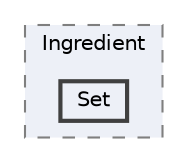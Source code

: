 digraph "003_Item/Item/EdibleItem/Ingredient/Set"
{
 // LATEX_PDF_SIZE
  bgcolor="transparent";
  edge [fontname=Helvetica,fontsize=10,labelfontname=Helvetica,labelfontsize=10];
  node [fontname=Helvetica,fontsize=10,shape=box,height=0.2,width=0.4];
  compound=true
  subgraph clusterdir_c042e4dd4c7510622337d1781734851a {
    graph [ bgcolor="#edf0f7", pencolor="grey50", label="Ingredient", fontname=Helvetica,fontsize=10 style="filled,dashed", URL="dir_c042e4dd4c7510622337d1781734851a.html",tooltip=""]
  dir_c1a14a17c1485f3e16bfd6761c87ac40 [label="Set", fillcolor="#edf0f7", color="grey25", style="filled,bold", URL="dir_c1a14a17c1485f3e16bfd6761c87ac40.html",tooltip=""];
  }
}

